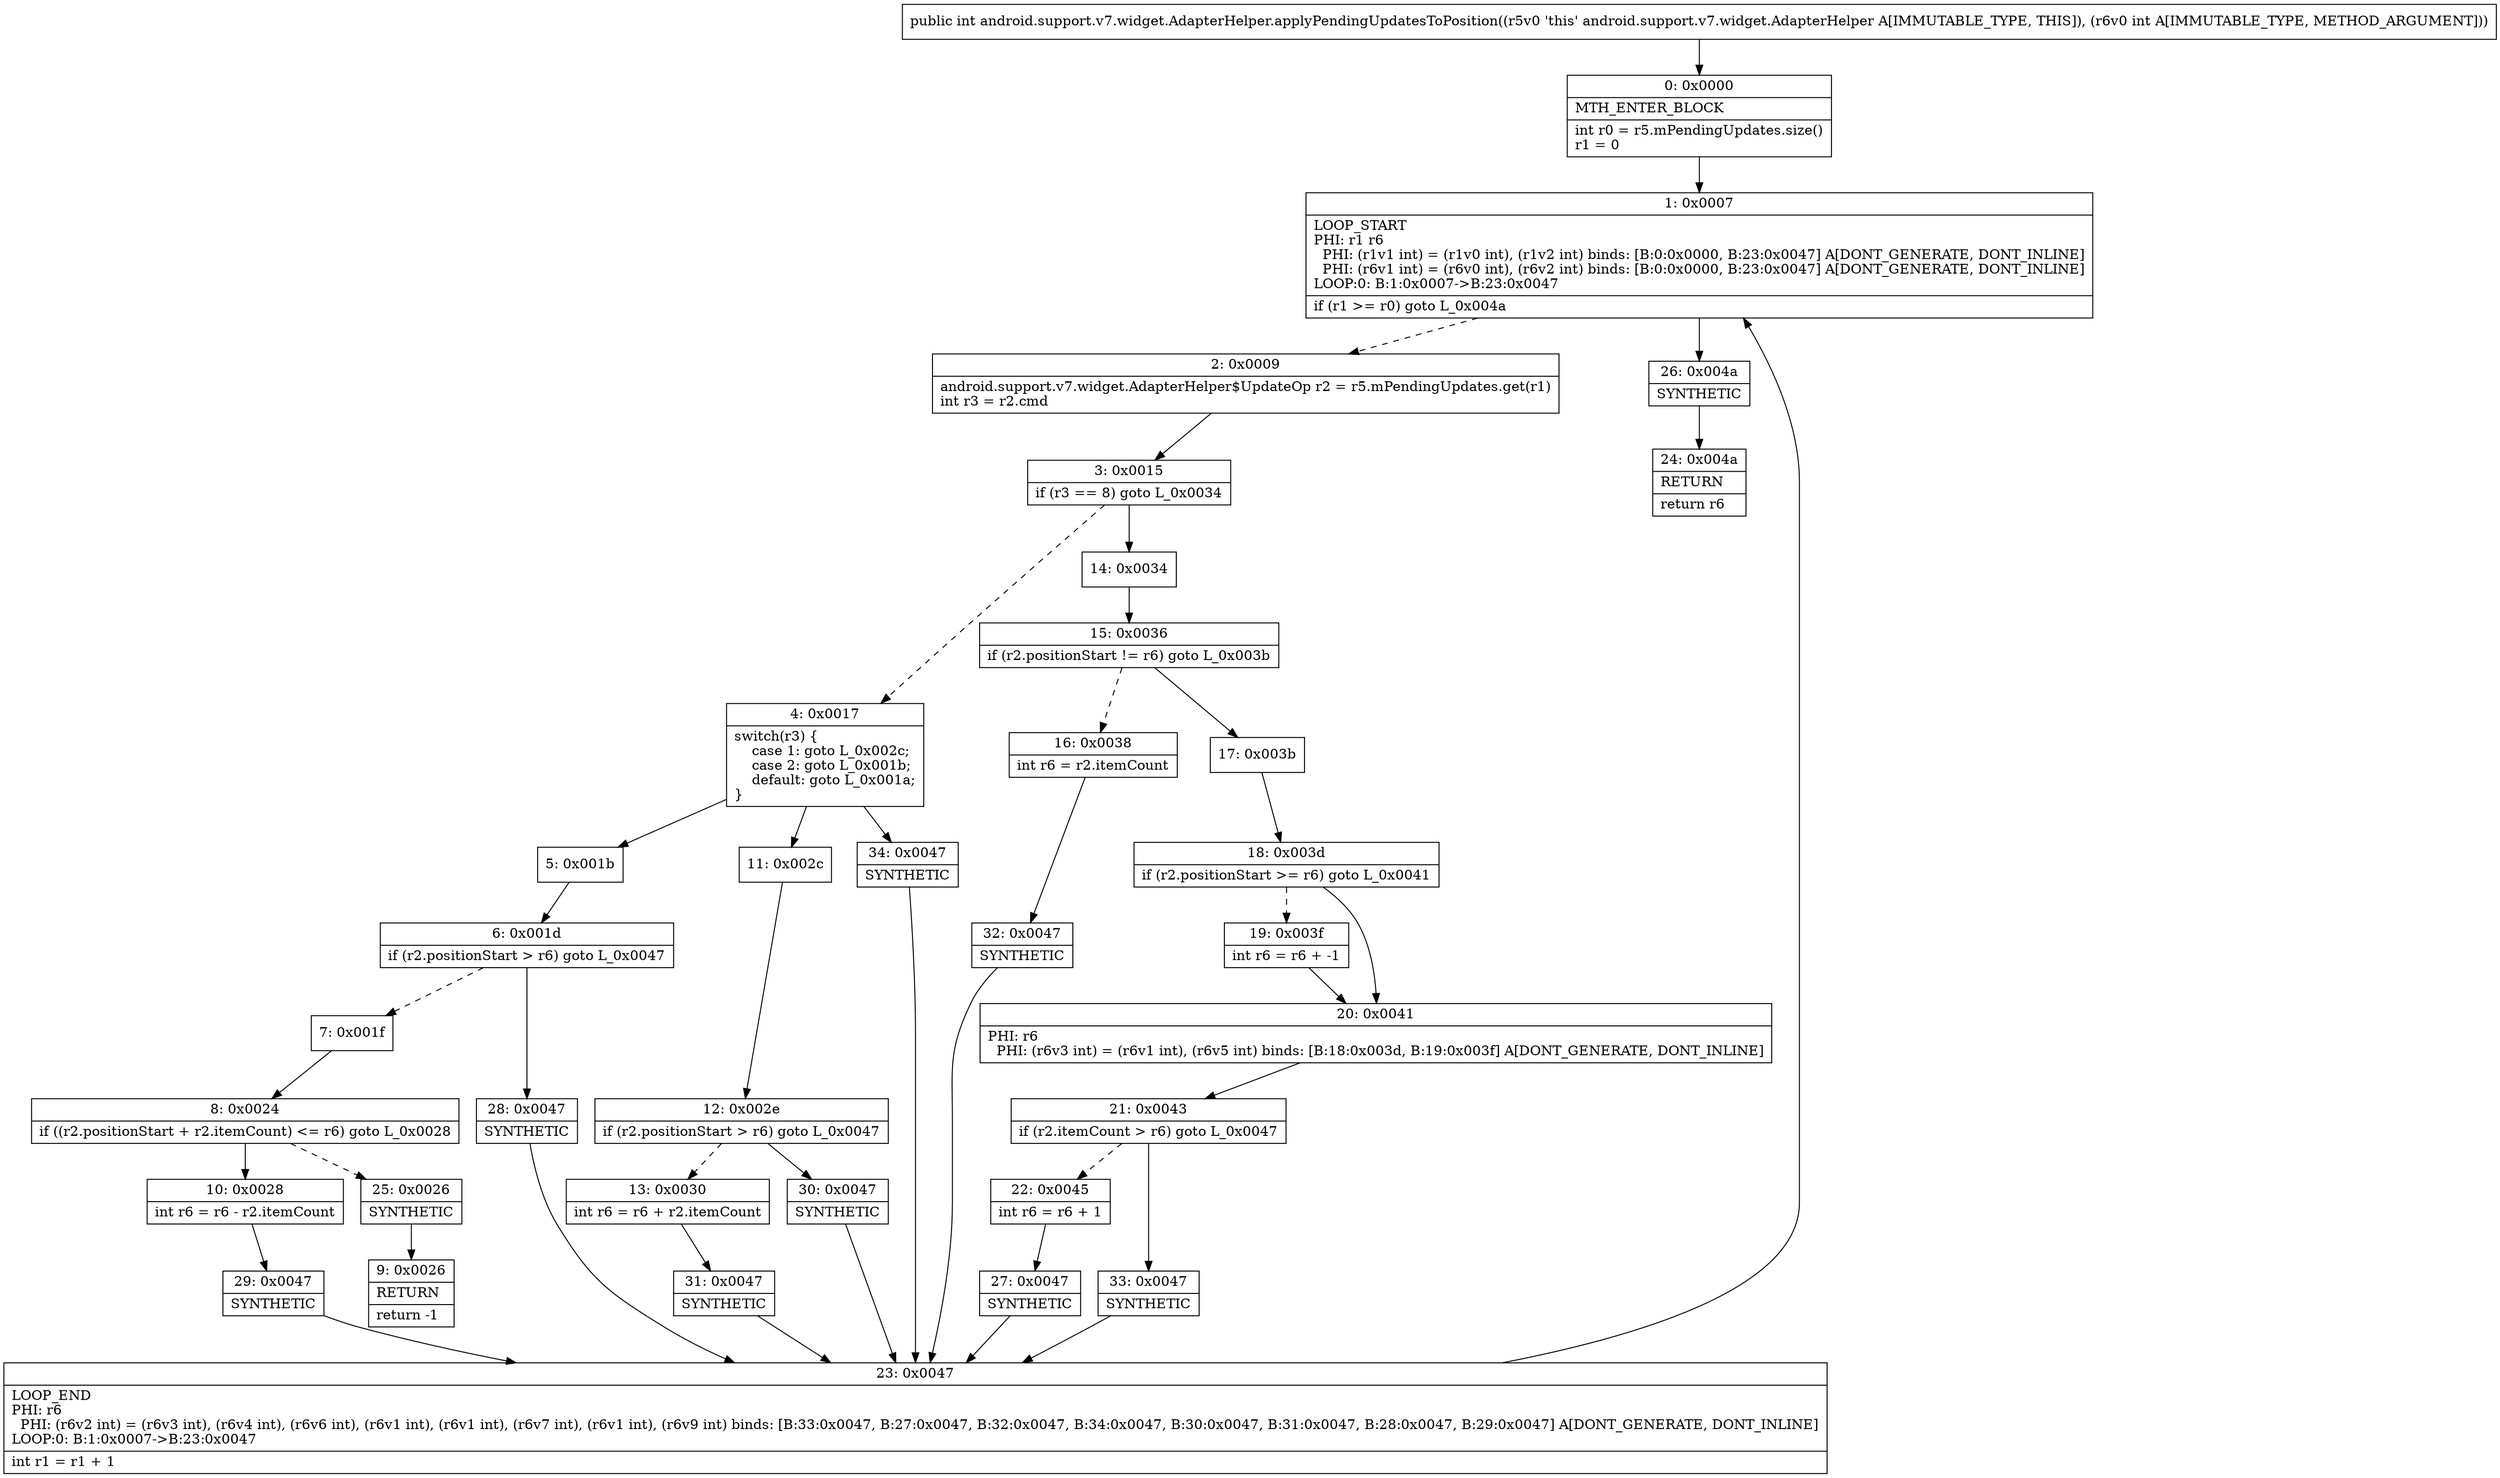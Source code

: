 digraph "CFG forandroid.support.v7.widget.AdapterHelper.applyPendingUpdatesToPosition(I)I" {
Node_0 [shape=record,label="{0\:\ 0x0000|MTH_ENTER_BLOCK\l|int r0 = r5.mPendingUpdates.size()\lr1 = 0\l}"];
Node_1 [shape=record,label="{1\:\ 0x0007|LOOP_START\lPHI: r1 r6 \l  PHI: (r1v1 int) = (r1v0 int), (r1v2 int) binds: [B:0:0x0000, B:23:0x0047] A[DONT_GENERATE, DONT_INLINE]\l  PHI: (r6v1 int) = (r6v0 int), (r6v2 int) binds: [B:0:0x0000, B:23:0x0047] A[DONT_GENERATE, DONT_INLINE]\lLOOP:0: B:1:0x0007\-\>B:23:0x0047\l|if (r1 \>= r0) goto L_0x004a\l}"];
Node_2 [shape=record,label="{2\:\ 0x0009|android.support.v7.widget.AdapterHelper$UpdateOp r2 = r5.mPendingUpdates.get(r1)\lint r3 = r2.cmd\l}"];
Node_3 [shape=record,label="{3\:\ 0x0015|if (r3 == 8) goto L_0x0034\l}"];
Node_4 [shape=record,label="{4\:\ 0x0017|switch(r3) \{\l    case 1: goto L_0x002c;\l    case 2: goto L_0x001b;\l    default: goto L_0x001a;\l\}\l}"];
Node_5 [shape=record,label="{5\:\ 0x001b}"];
Node_6 [shape=record,label="{6\:\ 0x001d|if (r2.positionStart \> r6) goto L_0x0047\l}"];
Node_7 [shape=record,label="{7\:\ 0x001f}"];
Node_8 [shape=record,label="{8\:\ 0x0024|if ((r2.positionStart + r2.itemCount) \<= r6) goto L_0x0028\l}"];
Node_9 [shape=record,label="{9\:\ 0x0026|RETURN\l|return \-1\l}"];
Node_10 [shape=record,label="{10\:\ 0x0028|int r6 = r6 \- r2.itemCount\l}"];
Node_11 [shape=record,label="{11\:\ 0x002c}"];
Node_12 [shape=record,label="{12\:\ 0x002e|if (r2.positionStart \> r6) goto L_0x0047\l}"];
Node_13 [shape=record,label="{13\:\ 0x0030|int r6 = r6 + r2.itemCount\l}"];
Node_14 [shape=record,label="{14\:\ 0x0034}"];
Node_15 [shape=record,label="{15\:\ 0x0036|if (r2.positionStart != r6) goto L_0x003b\l}"];
Node_16 [shape=record,label="{16\:\ 0x0038|int r6 = r2.itemCount\l}"];
Node_17 [shape=record,label="{17\:\ 0x003b}"];
Node_18 [shape=record,label="{18\:\ 0x003d|if (r2.positionStart \>= r6) goto L_0x0041\l}"];
Node_19 [shape=record,label="{19\:\ 0x003f|int r6 = r6 + \-1\l}"];
Node_20 [shape=record,label="{20\:\ 0x0041|PHI: r6 \l  PHI: (r6v3 int) = (r6v1 int), (r6v5 int) binds: [B:18:0x003d, B:19:0x003f] A[DONT_GENERATE, DONT_INLINE]\l}"];
Node_21 [shape=record,label="{21\:\ 0x0043|if (r2.itemCount \> r6) goto L_0x0047\l}"];
Node_22 [shape=record,label="{22\:\ 0x0045|int r6 = r6 + 1\l}"];
Node_23 [shape=record,label="{23\:\ 0x0047|LOOP_END\lPHI: r6 \l  PHI: (r6v2 int) = (r6v3 int), (r6v4 int), (r6v6 int), (r6v1 int), (r6v1 int), (r6v7 int), (r6v1 int), (r6v9 int) binds: [B:33:0x0047, B:27:0x0047, B:32:0x0047, B:34:0x0047, B:30:0x0047, B:31:0x0047, B:28:0x0047, B:29:0x0047] A[DONT_GENERATE, DONT_INLINE]\lLOOP:0: B:1:0x0007\-\>B:23:0x0047\l|int r1 = r1 + 1\l}"];
Node_24 [shape=record,label="{24\:\ 0x004a|RETURN\l|return r6\l}"];
Node_25 [shape=record,label="{25\:\ 0x0026|SYNTHETIC\l}"];
Node_26 [shape=record,label="{26\:\ 0x004a|SYNTHETIC\l}"];
Node_27 [shape=record,label="{27\:\ 0x0047|SYNTHETIC\l}"];
Node_28 [shape=record,label="{28\:\ 0x0047|SYNTHETIC\l}"];
Node_29 [shape=record,label="{29\:\ 0x0047|SYNTHETIC\l}"];
Node_30 [shape=record,label="{30\:\ 0x0047|SYNTHETIC\l}"];
Node_31 [shape=record,label="{31\:\ 0x0047|SYNTHETIC\l}"];
Node_32 [shape=record,label="{32\:\ 0x0047|SYNTHETIC\l}"];
Node_33 [shape=record,label="{33\:\ 0x0047|SYNTHETIC\l}"];
Node_34 [shape=record,label="{34\:\ 0x0047|SYNTHETIC\l}"];
MethodNode[shape=record,label="{public int android.support.v7.widget.AdapterHelper.applyPendingUpdatesToPosition((r5v0 'this' android.support.v7.widget.AdapterHelper A[IMMUTABLE_TYPE, THIS]), (r6v0 int A[IMMUTABLE_TYPE, METHOD_ARGUMENT])) }"];
MethodNode -> Node_0;
Node_0 -> Node_1;
Node_1 -> Node_2[style=dashed];
Node_1 -> Node_26;
Node_2 -> Node_3;
Node_3 -> Node_4[style=dashed];
Node_3 -> Node_14;
Node_4 -> Node_5;
Node_4 -> Node_11;
Node_4 -> Node_34;
Node_5 -> Node_6;
Node_6 -> Node_7[style=dashed];
Node_6 -> Node_28;
Node_7 -> Node_8;
Node_8 -> Node_10;
Node_8 -> Node_25[style=dashed];
Node_10 -> Node_29;
Node_11 -> Node_12;
Node_12 -> Node_13[style=dashed];
Node_12 -> Node_30;
Node_13 -> Node_31;
Node_14 -> Node_15;
Node_15 -> Node_16[style=dashed];
Node_15 -> Node_17;
Node_16 -> Node_32;
Node_17 -> Node_18;
Node_18 -> Node_19[style=dashed];
Node_18 -> Node_20;
Node_19 -> Node_20;
Node_20 -> Node_21;
Node_21 -> Node_22[style=dashed];
Node_21 -> Node_33;
Node_22 -> Node_27;
Node_23 -> Node_1;
Node_25 -> Node_9;
Node_26 -> Node_24;
Node_27 -> Node_23;
Node_28 -> Node_23;
Node_29 -> Node_23;
Node_30 -> Node_23;
Node_31 -> Node_23;
Node_32 -> Node_23;
Node_33 -> Node_23;
Node_34 -> Node_23;
}

